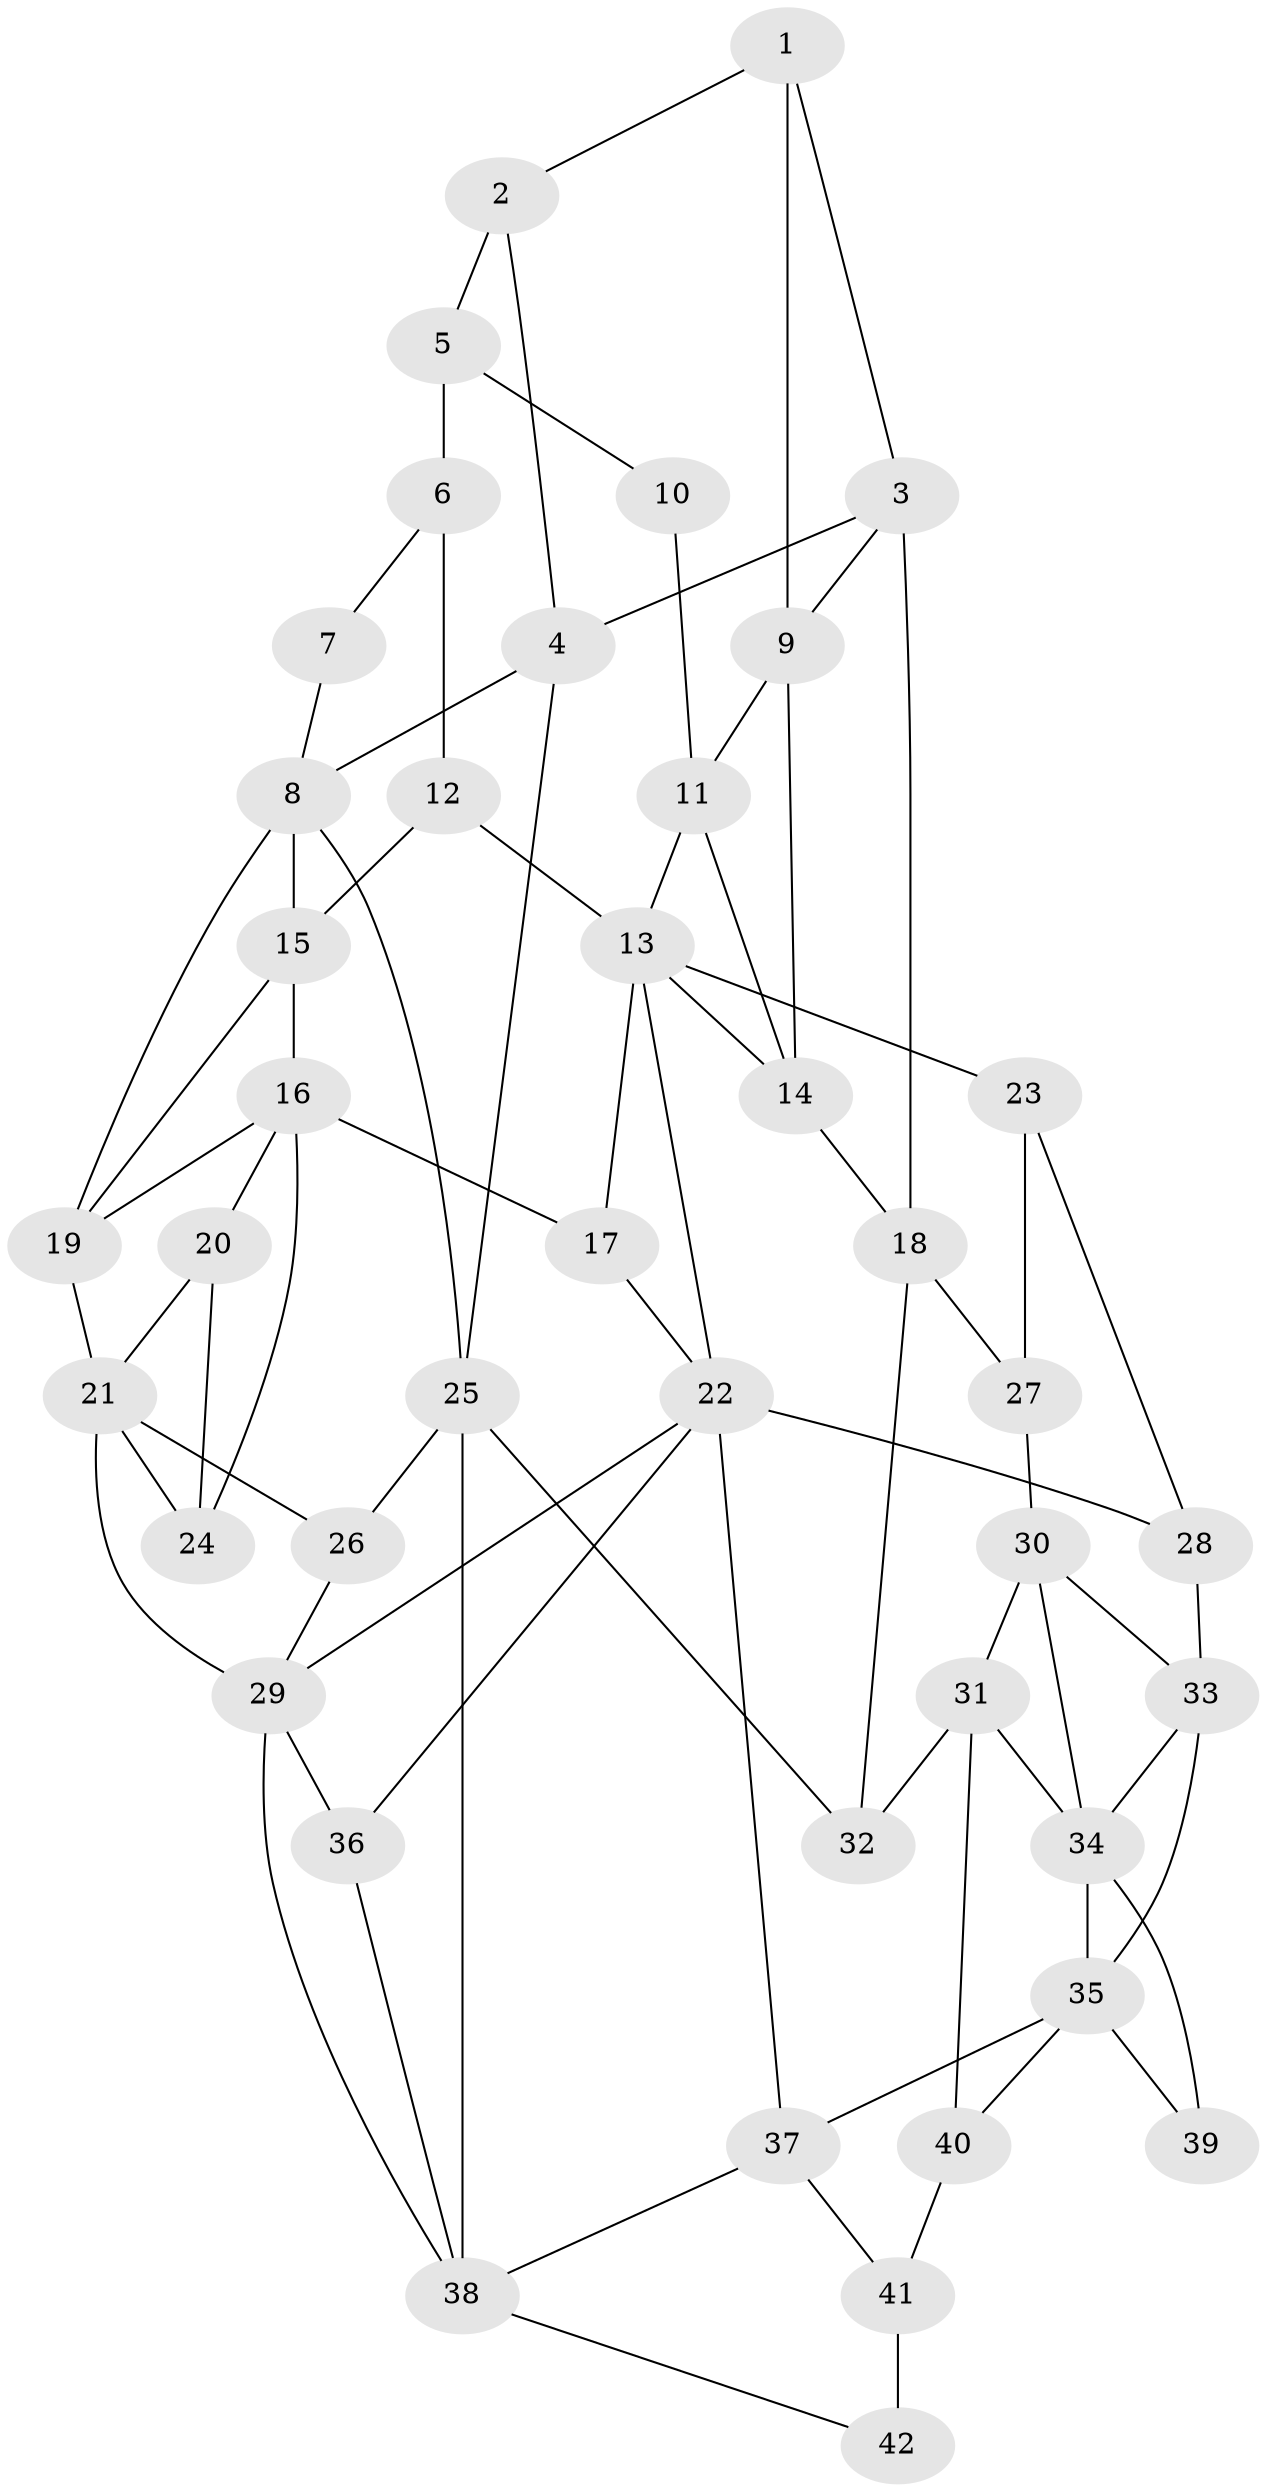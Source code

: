 // original degree distribution, {3: 0.029411764705882353, 4: 0.21323529411764705, 5: 0.5294117647058824, 6: 0.22794117647058823}
// Generated by graph-tools (version 1.1) at 2025/54/03/04/25 22:54:45]
// undirected, 42 vertices, 78 edges
graph export_dot {
  node [color=gray90,style=filled];
  1;
  2;
  3;
  4;
  5;
  6;
  7;
  8;
  9;
  10;
  11;
  12;
  13;
  14;
  15;
  16;
  17;
  18;
  19;
  20;
  21;
  22;
  23;
  24;
  25;
  26;
  27;
  28;
  29;
  30;
  31;
  32;
  33;
  34;
  35;
  36;
  37;
  38;
  39;
  40;
  41;
  42;
  1 -- 2 [weight=1.0];
  1 -- 3 [weight=1.0];
  1 -- 9 [weight=2.0];
  2 -- 4 [weight=1.0];
  2 -- 5 [weight=2.0];
  3 -- 4 [weight=2.0];
  3 -- 9 [weight=1.0];
  3 -- 18 [weight=2.0];
  4 -- 8 [weight=1.0];
  4 -- 25 [weight=1.0];
  5 -- 6 [weight=2.0];
  5 -- 10 [weight=2.0];
  6 -- 7 [weight=2.0];
  6 -- 12 [weight=2.0];
  7 -- 8 [weight=1.0];
  8 -- 15 [weight=1.0];
  8 -- 19 [weight=1.0];
  8 -- 25 [weight=1.0];
  9 -- 11 [weight=1.0];
  9 -- 14 [weight=1.0];
  10 -- 11 [weight=1.0];
  11 -- 13 [weight=1.0];
  11 -- 14 [weight=1.0];
  12 -- 13 [weight=2.0];
  12 -- 15 [weight=1.0];
  13 -- 14 [weight=2.0];
  13 -- 17 [weight=1.0];
  13 -- 22 [weight=1.0];
  13 -- 23 [weight=2.0];
  14 -- 18 [weight=1.0];
  15 -- 16 [weight=1.0];
  15 -- 19 [weight=1.0];
  16 -- 17 [weight=2.0];
  16 -- 19 [weight=1.0];
  16 -- 20 [weight=1.0];
  16 -- 24 [weight=1.0];
  17 -- 22 [weight=1.0];
  18 -- 27 [weight=1.0];
  18 -- 32 [weight=1.0];
  19 -- 21 [weight=1.0];
  20 -- 21 [weight=1.0];
  20 -- 24 [weight=2.0];
  21 -- 24 [weight=1.0];
  21 -- 26 [weight=1.0];
  21 -- 29 [weight=1.0];
  22 -- 28 [weight=2.0];
  22 -- 29 [weight=1.0];
  22 -- 36 [weight=1.0];
  22 -- 37 [weight=1.0];
  23 -- 27 [weight=1.0];
  23 -- 28 [weight=1.0];
  25 -- 26 [weight=1.0];
  25 -- 32 [weight=1.0];
  25 -- 38 [weight=2.0];
  26 -- 29 [weight=1.0];
  27 -- 30 [weight=1.0];
  28 -- 33 [weight=3.0];
  29 -- 36 [weight=3.0];
  29 -- 38 [weight=1.0];
  30 -- 31 [weight=1.0];
  30 -- 33 [weight=1.0];
  30 -- 34 [weight=1.0];
  31 -- 32 [weight=2.0];
  31 -- 34 [weight=1.0];
  31 -- 40 [weight=1.0];
  33 -- 34 [weight=1.0];
  33 -- 35 [weight=1.0];
  34 -- 35 [weight=1.0];
  34 -- 39 [weight=2.0];
  35 -- 37 [weight=1.0];
  35 -- 39 [weight=1.0];
  35 -- 40 [weight=1.0];
  36 -- 38 [weight=1.0];
  37 -- 38 [weight=1.0];
  37 -- 41 [weight=1.0];
  38 -- 42 [weight=1.0];
  40 -- 41 [weight=2.0];
  41 -- 42 [weight=2.0];
}
